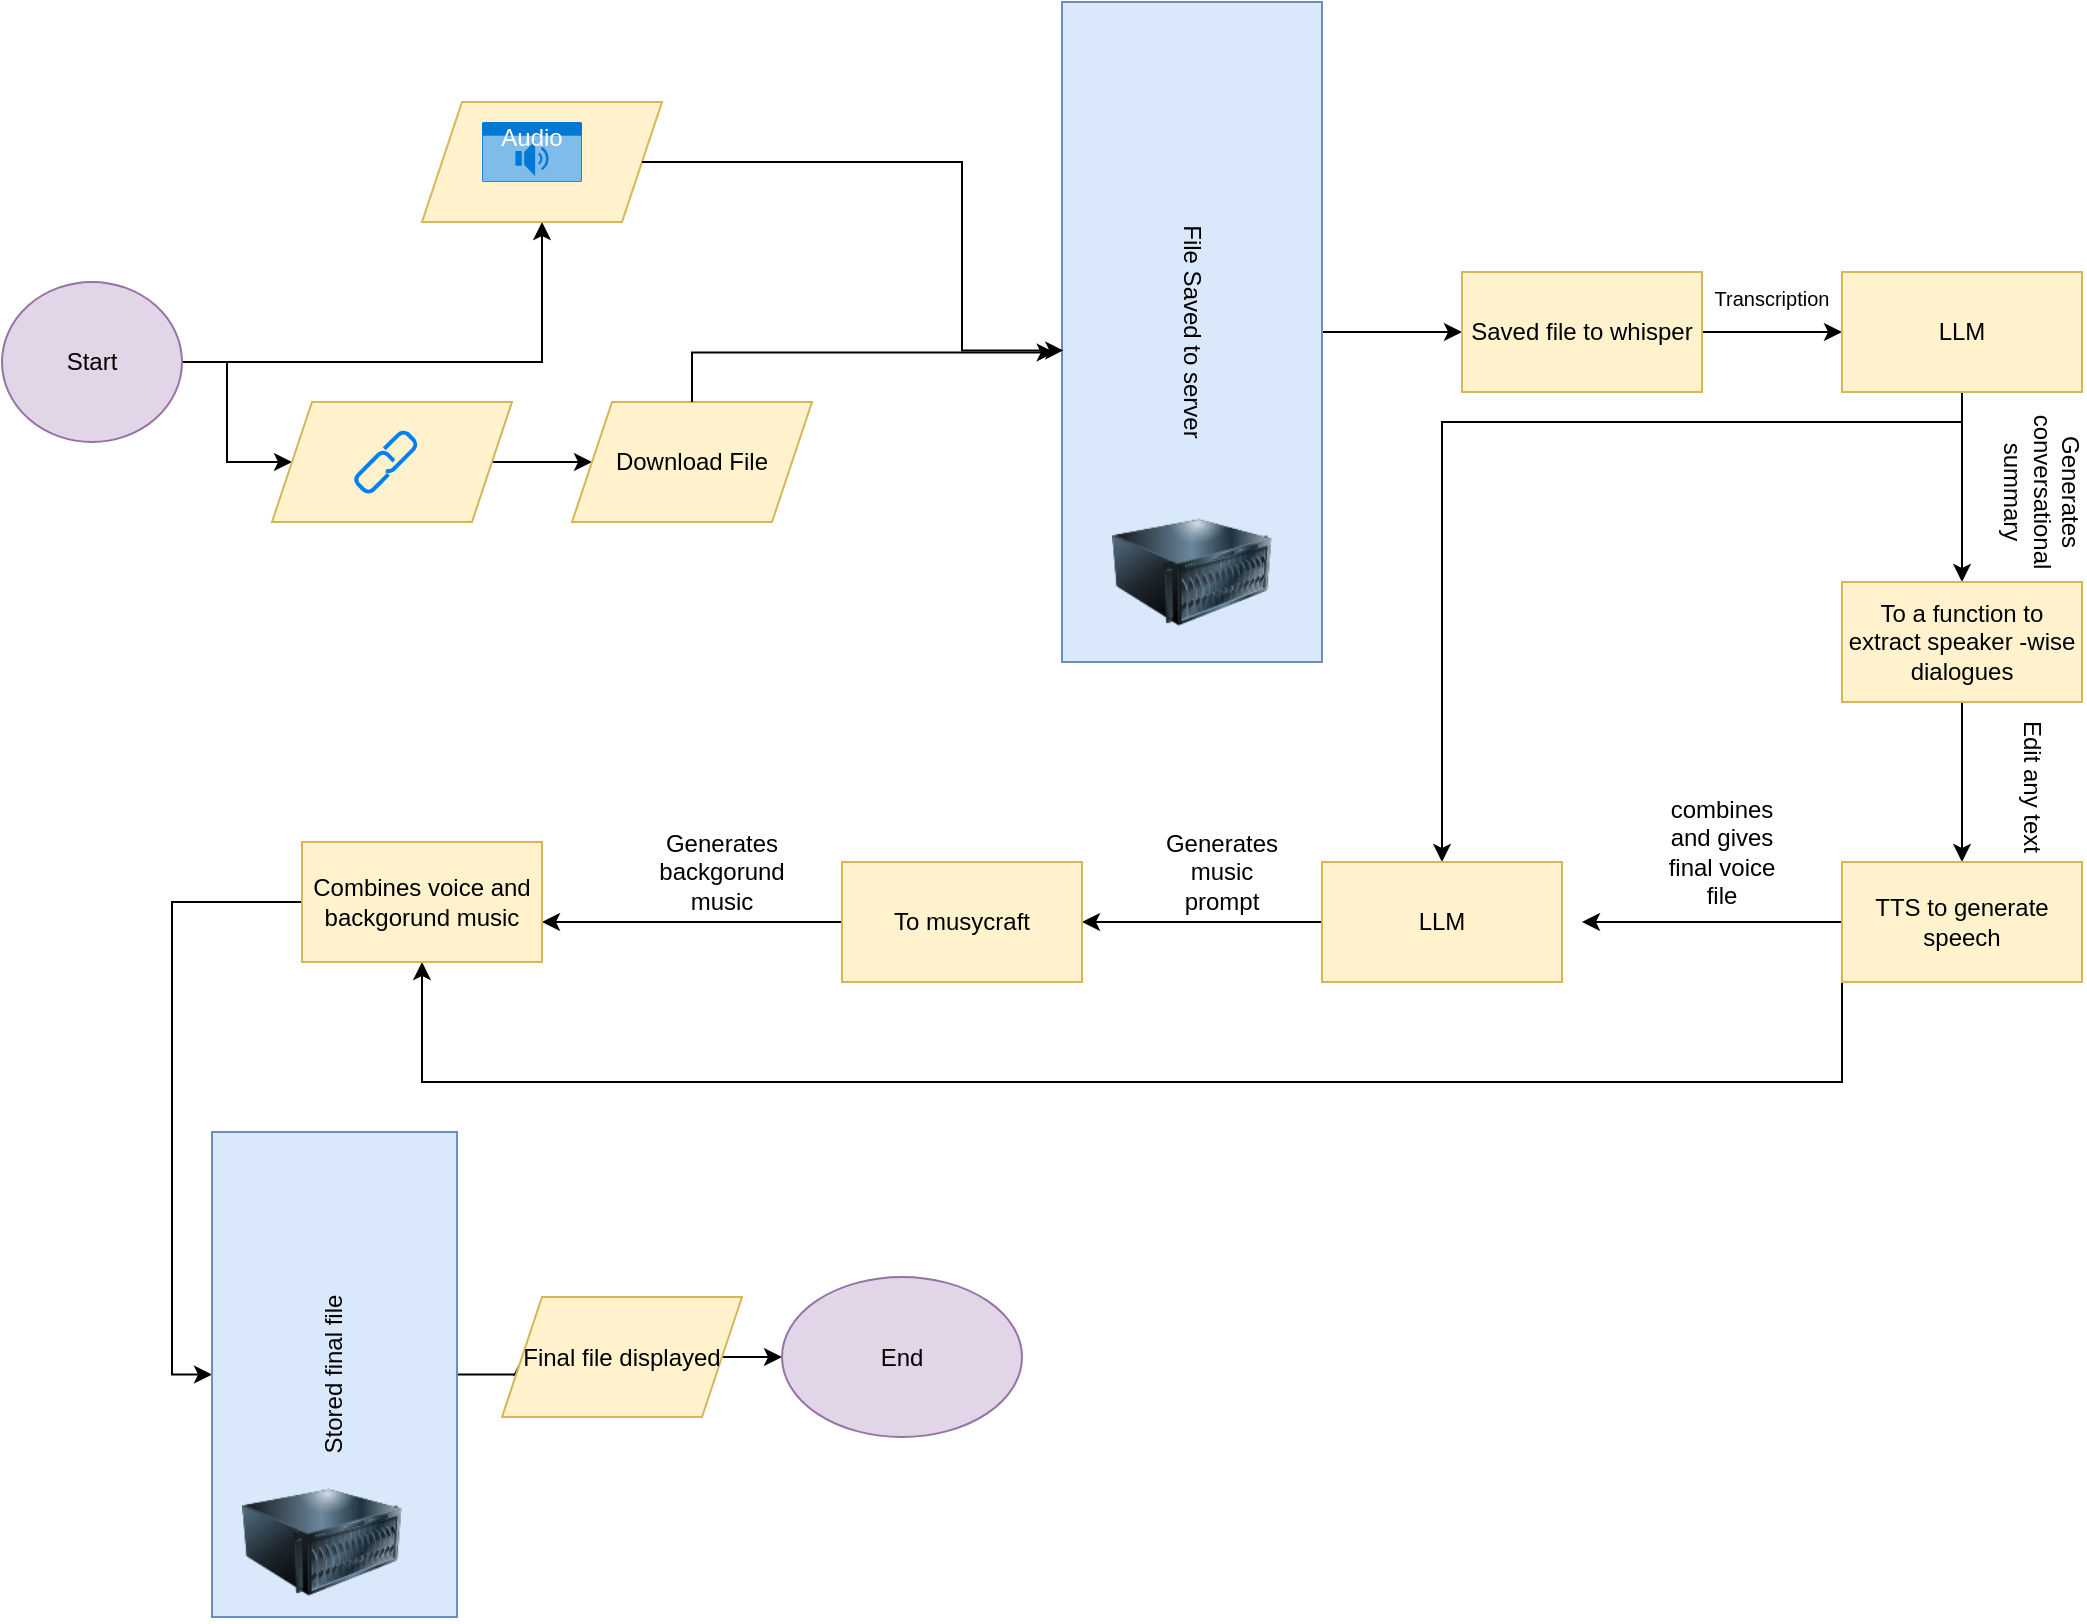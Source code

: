 <mxfile version="27.1.3">
  <diagram name="Page-1" id="sbHVFx5zHCzyAVFl25-Z">
    <mxGraphModel dx="1612" dy="962" grid="1" gridSize="10" guides="0" tooltips="1" connect="1" arrows="1" fold="1" page="1" pageScale="1" pageWidth="1100" pageHeight="850" math="0" shadow="0">
      <root>
        <mxCell id="0" />
        <mxCell id="1" parent="0" />
        <mxCell id="WCQSmVAVH01W6mqkRlXR-16" style="edgeStyle=orthogonalEdgeStyle;rounded=0;orthogonalLoop=1;jettySize=auto;html=1;exitX=1;exitY=0.5;exitDx=0;exitDy=0;" edge="1" parent="1" source="WCQSmVAVH01W6mqkRlXR-1" target="WCQSmVAVH01W6mqkRlXR-2">
          <mxGeometry relative="1" as="geometry" />
        </mxCell>
        <mxCell id="WCQSmVAVH01W6mqkRlXR-17" style="edgeStyle=orthogonalEdgeStyle;rounded=0;orthogonalLoop=1;jettySize=auto;html=1;exitX=1;exitY=0.5;exitDx=0;exitDy=0;entryX=0;entryY=0.5;entryDx=0;entryDy=0;" edge="1" parent="1" source="WCQSmVAVH01W6mqkRlXR-1" target="WCQSmVAVH01W6mqkRlXR-3">
          <mxGeometry relative="1" as="geometry" />
        </mxCell>
        <mxCell id="WCQSmVAVH01W6mqkRlXR-1" value="Start" style="ellipse;whiteSpace=wrap;html=1;fillColor=#e1d5e7;strokeColor=#9673a6;" vertex="1" parent="1">
          <mxGeometry x="10" y="180" width="90" height="80" as="geometry" />
        </mxCell>
        <mxCell id="WCQSmVAVH01W6mqkRlXR-2" value="" style="shape=parallelogram;perimeter=parallelogramPerimeter;whiteSpace=wrap;html=1;fixedSize=1;fillColor=#fff2cc;strokeColor=#d6b656;" vertex="1" parent="1">
          <mxGeometry x="220" y="90" width="120" height="60" as="geometry" />
        </mxCell>
        <mxCell id="WCQSmVAVH01W6mqkRlXR-5" style="edgeStyle=orthogonalEdgeStyle;rounded=0;orthogonalLoop=1;jettySize=auto;html=1;exitX=1;exitY=0.5;exitDx=0;exitDy=0;" edge="1" parent="1" source="WCQSmVAVH01W6mqkRlXR-3" target="WCQSmVAVH01W6mqkRlXR-4">
          <mxGeometry relative="1" as="geometry" />
        </mxCell>
        <mxCell id="WCQSmVAVH01W6mqkRlXR-3" value="" style="shape=parallelogram;perimeter=parallelogramPerimeter;whiteSpace=wrap;html=1;fixedSize=1;fillColor=#fff2cc;strokeColor=#d6b656;" vertex="1" parent="1">
          <mxGeometry x="145" y="240" width="120" height="60" as="geometry" />
        </mxCell>
        <mxCell id="WCQSmVAVH01W6mqkRlXR-4" value="Download File" style="shape=parallelogram;perimeter=parallelogramPerimeter;whiteSpace=wrap;html=1;fixedSize=1;fillColor=#fff2cc;strokeColor=#d6b656;" vertex="1" parent="1">
          <mxGeometry x="295" y="240" width="120" height="60" as="geometry" />
        </mxCell>
        <mxCell id="WCQSmVAVH01W6mqkRlXR-19" style="edgeStyle=orthogonalEdgeStyle;rounded=0;orthogonalLoop=1;jettySize=auto;html=1;exitX=0.5;exitY=0;exitDx=0;exitDy=0;" edge="1" parent="1" source="WCQSmVAVH01W6mqkRlXR-7">
          <mxGeometry relative="1" as="geometry">
            <mxPoint x="740" y="205" as="targetPoint" />
          </mxGeometry>
        </mxCell>
        <mxCell id="WCQSmVAVH01W6mqkRlXR-7" value="File Saved to server" style="rounded=0;whiteSpace=wrap;html=1;rotation=90;fillColor=#dae8fc;strokeColor=#6c8ebf;" vertex="1" parent="1">
          <mxGeometry x="440" y="140" width="330" height="130" as="geometry" />
        </mxCell>
        <mxCell id="WCQSmVAVH01W6mqkRlXR-12" style="edgeStyle=orthogonalEdgeStyle;rounded=0;orthogonalLoop=1;jettySize=auto;html=1;exitX=1;exitY=0.5;exitDx=0;exitDy=0;entryX=0.528;entryY=0.995;entryDx=0;entryDy=0;entryPerimeter=0;" edge="1" parent="1" source="WCQSmVAVH01W6mqkRlXR-2" target="WCQSmVAVH01W6mqkRlXR-7">
          <mxGeometry relative="1" as="geometry">
            <Array as="points">
              <mxPoint x="490" y="120" />
              <mxPoint x="490" y="214" />
            </Array>
          </mxGeometry>
        </mxCell>
        <mxCell id="WCQSmVAVH01W6mqkRlXR-15" style="edgeStyle=orthogonalEdgeStyle;rounded=0;orthogonalLoop=1;jettySize=auto;html=1;exitX=0.5;exitY=0;exitDx=0;exitDy=0;entryX=0.531;entryY=1.028;entryDx=0;entryDy=0;entryPerimeter=0;" edge="1" parent="1" source="WCQSmVAVH01W6mqkRlXR-4" target="WCQSmVAVH01W6mqkRlXR-7">
          <mxGeometry relative="1" as="geometry" />
        </mxCell>
        <mxCell id="WCQSmVAVH01W6mqkRlXR-21" style="edgeStyle=orthogonalEdgeStyle;rounded=0;orthogonalLoop=1;jettySize=auto;html=1;exitX=1;exitY=0.5;exitDx=0;exitDy=0;entryX=0;entryY=0.5;entryDx=0;entryDy=0;" edge="1" parent="1" source="WCQSmVAVH01W6mqkRlXR-20" target="WCQSmVAVH01W6mqkRlXR-22">
          <mxGeometry relative="1" as="geometry">
            <mxPoint x="900" y="205" as="targetPoint" />
          </mxGeometry>
        </mxCell>
        <mxCell id="WCQSmVAVH01W6mqkRlXR-20" value="Saved file to whisper" style="rounded=0;whiteSpace=wrap;html=1;fillColor=#fff2cc;strokeColor=#d6b656;" vertex="1" parent="1">
          <mxGeometry x="740" y="175" width="120" height="60" as="geometry" />
        </mxCell>
        <mxCell id="WCQSmVAVH01W6mqkRlXR-33" style="edgeStyle=orthogonalEdgeStyle;rounded=0;orthogonalLoop=1;jettySize=auto;html=1;exitX=0.5;exitY=1;exitDx=0;exitDy=0;entryX=0.5;entryY=0;entryDx=0;entryDy=0;" edge="1" parent="1" source="WCQSmVAVH01W6mqkRlXR-22" target="WCQSmVAVH01W6mqkRlXR-27">
          <mxGeometry relative="1" as="geometry" />
        </mxCell>
        <mxCell id="WCQSmVAVH01W6mqkRlXR-34" style="edgeStyle=orthogonalEdgeStyle;rounded=0;orthogonalLoop=1;jettySize=auto;html=1;exitX=0.5;exitY=1;exitDx=0;exitDy=0;entryX=0.5;entryY=0;entryDx=0;entryDy=0;" edge="1" parent="1" source="WCQSmVAVH01W6mqkRlXR-22" target="WCQSmVAVH01W6mqkRlXR-32">
          <mxGeometry relative="1" as="geometry">
            <Array as="points">
              <mxPoint x="990" y="250" />
              <mxPoint x="730" y="250" />
            </Array>
          </mxGeometry>
        </mxCell>
        <mxCell id="WCQSmVAVH01W6mqkRlXR-22" value="LLM" style="rounded=0;whiteSpace=wrap;html=1;fillColor=#fff2cc;strokeColor=#d6b656;" vertex="1" parent="1">
          <mxGeometry x="930" y="175" width="120" height="60" as="geometry" />
        </mxCell>
        <mxCell id="WCQSmVAVH01W6mqkRlXR-23" value="&lt;font style=&quot;font-size: 10px;&quot;&gt;Transcription&lt;/font&gt;" style="text;html=1;align=center;verticalAlign=middle;whiteSpace=wrap;rounded=0;" vertex="1" parent="1">
          <mxGeometry x="870" y="180" width="50" height="15" as="geometry" />
        </mxCell>
        <mxCell id="WCQSmVAVH01W6mqkRlXR-26" value="Generates conversational summary" style="text;html=1;align=center;verticalAlign=middle;whiteSpace=wrap;rounded=0;rotation=90;" vertex="1" parent="1">
          <mxGeometry x="1000" y="270" width="60" height="30" as="geometry" />
        </mxCell>
        <mxCell id="WCQSmVAVH01W6mqkRlXR-28" style="edgeStyle=orthogonalEdgeStyle;rounded=0;orthogonalLoop=1;jettySize=auto;html=1;exitX=0.5;exitY=1;exitDx=0;exitDy=0;" edge="1" parent="1" source="WCQSmVAVH01W6mqkRlXR-27">
          <mxGeometry relative="1" as="geometry">
            <mxPoint x="990" y="470" as="targetPoint" />
          </mxGeometry>
        </mxCell>
        <mxCell id="WCQSmVAVH01W6mqkRlXR-27" value="To a function to extract speaker -wise dialogues" style="rounded=0;whiteSpace=wrap;html=1;fillColor=#fff2cc;strokeColor=#d6b656;" vertex="1" parent="1">
          <mxGeometry x="930" y="330" width="120" height="60" as="geometry" />
        </mxCell>
        <mxCell id="WCQSmVAVH01W6mqkRlXR-30" style="edgeStyle=orthogonalEdgeStyle;rounded=0;orthogonalLoop=1;jettySize=auto;html=1;exitX=0;exitY=0.5;exitDx=0;exitDy=0;" edge="1" parent="1" source="WCQSmVAVH01W6mqkRlXR-29">
          <mxGeometry relative="1" as="geometry">
            <mxPoint x="800" y="500" as="targetPoint" />
          </mxGeometry>
        </mxCell>
        <mxCell id="WCQSmVAVH01W6mqkRlXR-43" style="edgeStyle=orthogonalEdgeStyle;rounded=0;orthogonalLoop=1;jettySize=auto;html=1;exitX=0;exitY=0.5;exitDx=0;exitDy=0;entryX=0.5;entryY=1;entryDx=0;entryDy=0;" edge="1" parent="1" source="WCQSmVAVH01W6mqkRlXR-29" target="WCQSmVAVH01W6mqkRlXR-44">
          <mxGeometry relative="1" as="geometry">
            <mxPoint x="250" y="530" as="targetPoint" />
            <Array as="points">
              <mxPoint x="930" y="580" />
              <mxPoint x="220" y="580" />
            </Array>
          </mxGeometry>
        </mxCell>
        <mxCell id="WCQSmVAVH01W6mqkRlXR-29" value="TTS to generate speech" style="rounded=0;whiteSpace=wrap;html=1;fillColor=#fff2cc;strokeColor=#d6b656;" vertex="1" parent="1">
          <mxGeometry x="930" y="470" width="120" height="60" as="geometry" />
        </mxCell>
        <mxCell id="WCQSmVAVH01W6mqkRlXR-31" value="combines and gives final voice file" style="text;html=1;align=center;verticalAlign=middle;whiteSpace=wrap;rounded=0;" vertex="1" parent="1">
          <mxGeometry x="840" y="450" width="60" height="30" as="geometry" />
        </mxCell>
        <mxCell id="WCQSmVAVH01W6mqkRlXR-37" style="edgeStyle=orthogonalEdgeStyle;rounded=0;orthogonalLoop=1;jettySize=auto;html=1;exitX=0;exitY=0.5;exitDx=0;exitDy=0;" edge="1" parent="1" source="WCQSmVAVH01W6mqkRlXR-32">
          <mxGeometry relative="1" as="geometry">
            <mxPoint x="550" y="500" as="targetPoint" />
          </mxGeometry>
        </mxCell>
        <mxCell id="WCQSmVAVH01W6mqkRlXR-32" value="LLM" style="rounded=0;whiteSpace=wrap;html=1;fillColor=#fff2cc;strokeColor=#d6b656;" vertex="1" parent="1">
          <mxGeometry x="670" y="470" width="120" height="60" as="geometry" />
        </mxCell>
        <mxCell id="WCQSmVAVH01W6mqkRlXR-38" value="Generates music prompt" style="text;html=1;align=center;verticalAlign=middle;whiteSpace=wrap;rounded=0;" vertex="1" parent="1">
          <mxGeometry x="590" y="460" width="60" height="30" as="geometry" />
        </mxCell>
        <mxCell id="WCQSmVAVH01W6mqkRlXR-40" style="edgeStyle=orthogonalEdgeStyle;rounded=0;orthogonalLoop=1;jettySize=auto;html=1;exitX=0;exitY=0.5;exitDx=0;exitDy=0;" edge="1" parent="1" source="WCQSmVAVH01W6mqkRlXR-39">
          <mxGeometry relative="1" as="geometry">
            <mxPoint x="280" y="500" as="targetPoint" />
          </mxGeometry>
        </mxCell>
        <mxCell id="WCQSmVAVH01W6mqkRlXR-39" value="To musycraft" style="rounded=0;whiteSpace=wrap;html=1;fillColor=#fff2cc;strokeColor=#d6b656;" vertex="1" parent="1">
          <mxGeometry x="430" y="470" width="120" height="60" as="geometry" />
        </mxCell>
        <mxCell id="WCQSmVAVH01W6mqkRlXR-41" value="Generates backgorund music" style="text;html=1;align=center;verticalAlign=middle;whiteSpace=wrap;rounded=0;" vertex="1" parent="1">
          <mxGeometry x="340" y="460" width="60" height="30" as="geometry" />
        </mxCell>
        <mxCell id="WCQSmVAVH01W6mqkRlXR-47" style="edgeStyle=orthogonalEdgeStyle;rounded=0;orthogonalLoop=1;jettySize=auto;html=1;exitX=0;exitY=0.5;exitDx=0;exitDy=0;entryX=0.5;entryY=0;entryDx=0;entryDy=0;" edge="1" parent="1" source="WCQSmVAVH01W6mqkRlXR-44" target="WCQSmVAVH01W6mqkRlXR-46">
          <mxGeometry relative="1" as="geometry" />
        </mxCell>
        <mxCell id="WCQSmVAVH01W6mqkRlXR-44" value="Combines voice and backgorund music" style="rounded=0;whiteSpace=wrap;html=1;fillColor=#fff2cc;strokeColor=#d6b656;" vertex="1" parent="1">
          <mxGeometry x="160" y="460" width="120" height="60" as="geometry" />
        </mxCell>
        <mxCell id="WCQSmVAVH01W6mqkRlXR-49" style="edgeStyle=orthogonalEdgeStyle;rounded=0;orthogonalLoop=1;jettySize=auto;html=1;exitX=0.5;exitY=1;exitDx=0;exitDy=0;" edge="1" parent="1" source="WCQSmVAVH01W6mqkRlXR-46">
          <mxGeometry relative="1" as="geometry">
            <mxPoint x="270" y="718" as="targetPoint" />
          </mxGeometry>
        </mxCell>
        <mxCell id="WCQSmVAVH01W6mqkRlXR-46" value="Stored final file" style="rounded=0;whiteSpace=wrap;html=1;rotation=-90;fillColor=#dae8fc;strokeColor=#6c8ebf;" vertex="1" parent="1">
          <mxGeometry x="55" y="665" width="242.5" height="122.5" as="geometry" />
        </mxCell>
        <mxCell id="WCQSmVAVH01W6mqkRlXR-53" style="edgeStyle=orthogonalEdgeStyle;rounded=0;orthogonalLoop=1;jettySize=auto;html=1;exitX=1;exitY=0.5;exitDx=0;exitDy=0;" edge="1" parent="1" source="WCQSmVAVH01W6mqkRlXR-51">
          <mxGeometry relative="1" as="geometry">
            <mxPoint x="400" y="718" as="targetPoint" />
          </mxGeometry>
        </mxCell>
        <mxCell id="WCQSmVAVH01W6mqkRlXR-51" value="Final file displayed" style="shape=parallelogram;perimeter=parallelogramPerimeter;whiteSpace=wrap;html=1;fixedSize=1;fillColor=#fff2cc;strokeColor=#d6b656;" vertex="1" parent="1">
          <mxGeometry x="260" y="687.5" width="120" height="60" as="geometry" />
        </mxCell>
        <mxCell id="WCQSmVAVH01W6mqkRlXR-54" value="End" style="ellipse;whiteSpace=wrap;html=1;fillColor=#e1d5e7;strokeColor=#9673a6;" vertex="1" parent="1">
          <mxGeometry x="400" y="677.5" width="120" height="80" as="geometry" />
        </mxCell>
        <mxCell id="WCQSmVAVH01W6mqkRlXR-55" value="Edit any text" style="text;html=1;align=center;verticalAlign=middle;resizable=0;points=[];autosize=1;strokeColor=none;fillColor=none;rotation=90;" vertex="1" parent="1">
          <mxGeometry x="980" y="417" width="90" height="30" as="geometry" />
        </mxCell>
        <mxCell id="WCQSmVAVH01W6mqkRlXR-56" value="" style="html=1;verticalLabelPosition=bottom;align=center;labelBackgroundColor=#ffffff;verticalAlign=top;strokeWidth=2;strokeColor=#0080F0;shadow=0;dashed=0;shape=mxgraph.ios7.icons.link;" vertex="1" parent="1">
          <mxGeometry x="187" y="255" width="30" height="30" as="geometry" />
        </mxCell>
        <mxCell id="WCQSmVAVH01W6mqkRlXR-57" value="Audio" style="html=1;whiteSpace=wrap;strokeColor=none;fillColor=#0079D6;labelPosition=center;verticalLabelPosition=middle;verticalAlign=top;align=center;fontSize=12;outlineConnect=0;spacingTop=-6;fontColor=#FFFFFF;sketch=0;shape=mxgraph.sitemap.audio;" vertex="1" parent="1">
          <mxGeometry x="250" y="100" width="50" height="30" as="geometry" />
        </mxCell>
        <mxCell id="WCQSmVAVH01W6mqkRlXR-58" value="" style="image;html=1;image=img/lib/clip_art/computers/Server_128x128.png" vertex="1" parent="1">
          <mxGeometry x="565" y="285" width="80" height="80" as="geometry" />
        </mxCell>
        <mxCell id="WCQSmVAVH01W6mqkRlXR-59" value="" style="image;html=1;image=img/lib/clip_art/computers/Server_128x128.png" vertex="1" parent="1">
          <mxGeometry x="130" y="770" width="80" height="80" as="geometry" />
        </mxCell>
      </root>
    </mxGraphModel>
  </diagram>
</mxfile>
